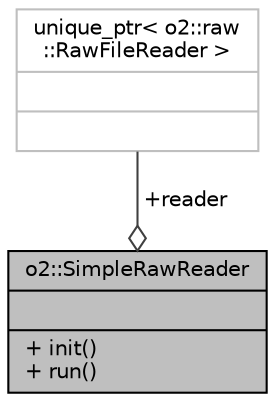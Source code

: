 digraph "o2::SimpleRawReader"
{
 // INTERACTIVE_SVG=YES
  bgcolor="transparent";
  edge [fontname="Helvetica",fontsize="10",labelfontname="Helvetica",labelfontsize="10"];
  node [fontname="Helvetica",fontsize="10",shape=record];
  Node1 [label="{o2::SimpleRawReader\n||+ init()\l+ run()\l}",height=0.2,width=0.4,color="black", fillcolor="grey75", style="filled", fontcolor="black"];
  Node2 -> Node1 [color="grey25",fontsize="10",style="solid",label=" +reader" ,arrowhead="odiamond",fontname="Helvetica"];
  Node2 [label="{unique_ptr\< o2::raw\l::RawFileReader \>\n||}",height=0.2,width=0.4,color="grey75"];
}
